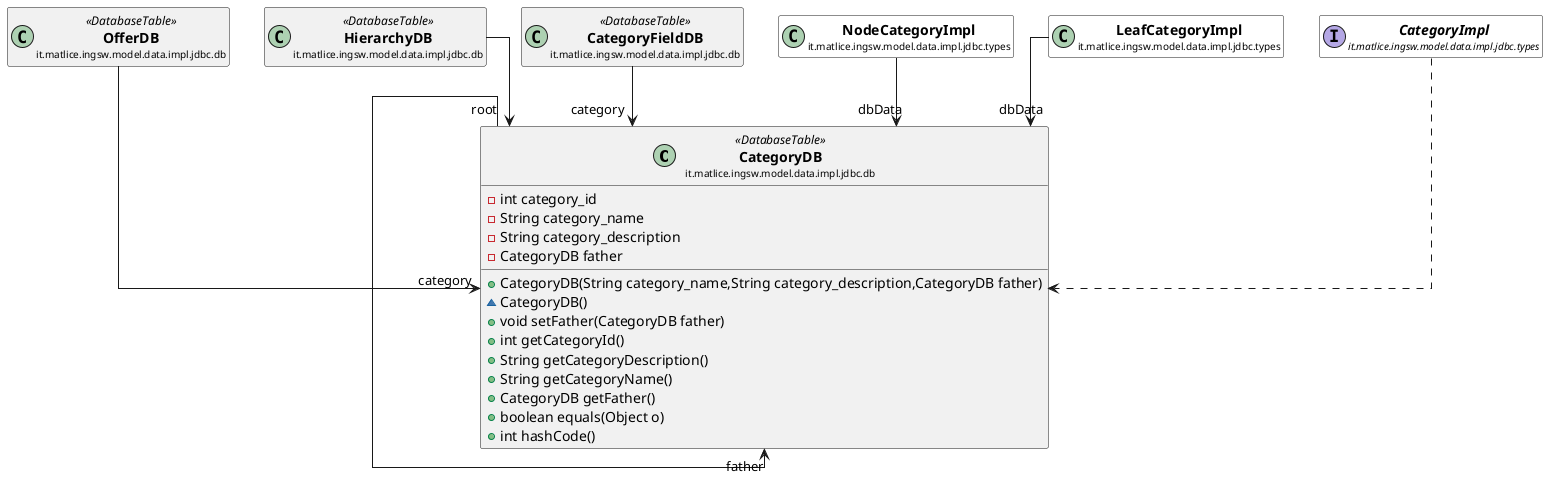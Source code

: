 @startuml

skinparam svgLinkTarget _parent
skinparam linetype ortho
set namespaceSeparator none
class "<b><size:14>CategoryDB</b>\n<size:10>it.matlice.ingsw.model.data.impl.jdbc.db" as it.matlice.ingsw.model.data.impl.jdbc.db.CategoryDB <<DatabaseTable>> [[../../../../../../../../it/matlice/ingsw/model/data/impl/jdbc/db/CategoryDB.html{it.matlice.ingsw.model.data.impl.jdbc.db.CategoryDB}]] {
-int category_id
-String category_name
-String category_description
-CategoryDB father
+CategoryDB(String category_name,String category_description,CategoryDB father)
~CategoryDB()
+void setFather(CategoryDB father)
+int getCategoryId()
+String getCategoryDescription()
+String getCategoryName()
+CategoryDB getFather()
+boolean equals(Object o)
+int hashCode()
}


class "<b><size:14>OfferDB</b>\n<size:10>it.matlice.ingsw.model.data.impl.jdbc.db" as it.matlice.ingsw.model.data.impl.jdbc.db.OfferDB <<DatabaseTable>> [[../../../../../../../../it/matlice/ingsw/model/data/impl/jdbc/db/OfferDB.html{it.matlice.ingsw.model.data.impl.jdbc.db.OfferDB}]] {
}

hide it.matlice.ingsw.model.data.impl.jdbc.db.OfferDB fields
hide it.matlice.ingsw.model.data.impl.jdbc.db.OfferDB methods

it.matlice.ingsw.model.data.impl.jdbc.db.OfferDB -->  "category" it.matlice.ingsw.model.data.impl.jdbc.db.CategoryDB

class "<b><size:14>HierarchyDB</b>\n<size:10>it.matlice.ingsw.model.data.impl.jdbc.db" as it.matlice.ingsw.model.data.impl.jdbc.db.HierarchyDB <<DatabaseTable>> [[../../../../../../../../it/matlice/ingsw/model/data/impl/jdbc/db/HierarchyDB.html{it.matlice.ingsw.model.data.impl.jdbc.db.HierarchyDB}]] {
}

hide it.matlice.ingsw.model.data.impl.jdbc.db.HierarchyDB fields
hide it.matlice.ingsw.model.data.impl.jdbc.db.HierarchyDB methods

it.matlice.ingsw.model.data.impl.jdbc.db.HierarchyDB -->  "root" it.matlice.ingsw.model.data.impl.jdbc.db.CategoryDB

class "<b><size:14>CategoryFieldDB</b>\n<size:10>it.matlice.ingsw.model.data.impl.jdbc.db" as it.matlice.ingsw.model.data.impl.jdbc.db.CategoryFieldDB <<DatabaseTable>> [[../../../../../../../../it/matlice/ingsw/model/data/impl/jdbc/db/CategoryFieldDB.html{it.matlice.ingsw.model.data.impl.jdbc.db.CategoryFieldDB}]] {
}

hide it.matlice.ingsw.model.data.impl.jdbc.db.CategoryFieldDB fields
hide it.matlice.ingsw.model.data.impl.jdbc.db.CategoryFieldDB methods

it.matlice.ingsw.model.data.impl.jdbc.db.CategoryFieldDB -->  "category" it.matlice.ingsw.model.data.impl.jdbc.db.CategoryDB

it.matlice.ingsw.model.data.impl.jdbc.db.CategoryDB -->  "father" it.matlice.ingsw.model.data.impl.jdbc.db.CategoryDB

class "<b><size:14>NodeCategoryImpl</b>\n<size:10>it.matlice.ingsw.model.data.impl.jdbc.types" as it.matlice.ingsw.model.data.impl.jdbc.types.NodeCategoryImpl  [[../../../../../../../../it/matlice/ingsw/model/data/impl/jdbc/types/NodeCategoryImpl.html{it.matlice.ingsw.model.data.impl.jdbc.types.NodeCategoryImpl}]] #white {
}

hide it.matlice.ingsw.model.data.impl.jdbc.types.NodeCategoryImpl fields
hide it.matlice.ingsw.model.data.impl.jdbc.types.NodeCategoryImpl methods

it.matlice.ingsw.model.data.impl.jdbc.types.NodeCategoryImpl -->  "dbData" it.matlice.ingsw.model.data.impl.jdbc.db.CategoryDB

class "<b><size:14>LeafCategoryImpl</b>\n<size:10>it.matlice.ingsw.model.data.impl.jdbc.types" as it.matlice.ingsw.model.data.impl.jdbc.types.LeafCategoryImpl  [[../../../../../../../../it/matlice/ingsw/model/data/impl/jdbc/types/LeafCategoryImpl.html{it.matlice.ingsw.model.data.impl.jdbc.types.LeafCategoryImpl}]] #white {
}

hide it.matlice.ingsw.model.data.impl.jdbc.types.LeafCategoryImpl fields
hide it.matlice.ingsw.model.data.impl.jdbc.types.LeafCategoryImpl methods

it.matlice.ingsw.model.data.impl.jdbc.types.LeafCategoryImpl -->  "dbData" it.matlice.ingsw.model.data.impl.jdbc.db.CategoryDB

interface "<b><size:14>CategoryImpl</b>\n<size:10>it.matlice.ingsw.model.data.impl.jdbc.types" as it.matlice.ingsw.model.data.impl.jdbc.types.CategoryImpl  [[../../../../../../../../it/matlice/ingsw/model/data/impl/jdbc/types/CategoryImpl.html{it.matlice.ingsw.model.data.impl.jdbc.types.CategoryImpl}]] #white {
}

hide it.matlice.ingsw.model.data.impl.jdbc.types.CategoryImpl fields
hide it.matlice.ingsw.model.data.impl.jdbc.types.CategoryImpl methods

it.matlice.ingsw.model.data.impl.jdbc.types.CategoryImpl ..> it.matlice.ingsw.model.data.impl.jdbc.db.CategoryDB


@enduml
